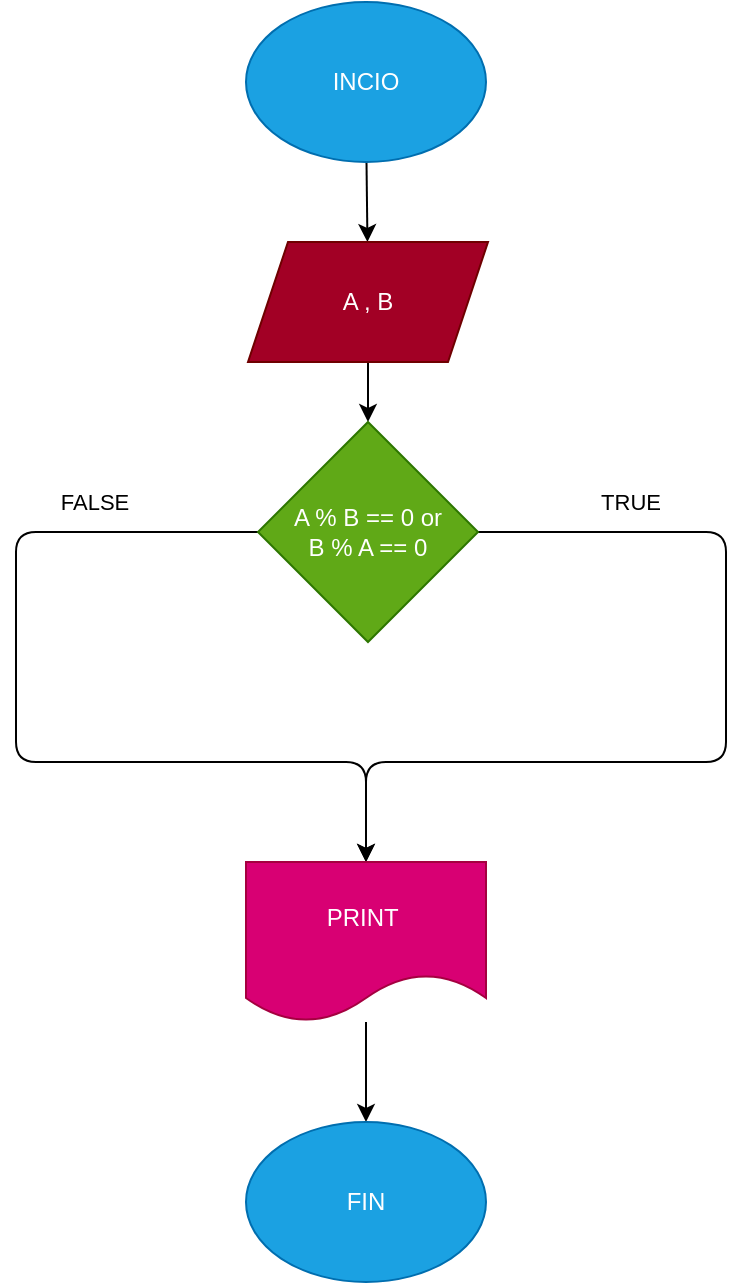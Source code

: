 <mxfile>
    <diagram id="YBMtSbCNvKNxe91dMhYw" name="Página-1">
        <mxGraphModel dx="219" dy="411" grid="1" gridSize="10" guides="1" tooltips="1" connect="1" arrows="1" fold="1" page="1" pageScale="1" pageWidth="827" pageHeight="1169" math="0" shadow="0">
            <root>
                <mxCell id="0"/>
                <mxCell id="1" parent="0"/>
                <mxCell id="2" value="" style="edgeStyle=none;html=1;" edge="1" parent="1" source="3" target="5">
                    <mxGeometry relative="1" as="geometry"/>
                </mxCell>
                <mxCell id="3" value="INCIO" style="ellipse;whiteSpace=wrap;html=1;fillColor=#1ba1e2;fontColor=#ffffff;strokeColor=#006EAF;" vertex="1" parent="1">
                    <mxGeometry x="215" y="120" width="120" height="80" as="geometry"/>
                </mxCell>
                <mxCell id="4" value="" style="edgeStyle=none;html=1;" edge="1" parent="1" source="5" target="8">
                    <mxGeometry relative="1" as="geometry"/>
                </mxCell>
                <mxCell id="5" value="A , B" style="shape=parallelogram;perimeter=parallelogramPerimeter;whiteSpace=wrap;html=1;fixedSize=1;fillColor=#a20025;fontColor=#ffffff;strokeColor=#6F0000;" vertex="1" parent="1">
                    <mxGeometry x="216" y="240" width="120" height="60" as="geometry"/>
                </mxCell>
                <mxCell id="6" value="FALSE" style="edgeStyle=none;html=1;entryX=0.5;entryY=0;entryDx=0;entryDy=0;" edge="1" parent="1" source="8" target="10">
                    <mxGeometry x="-0.644" y="-15" relative="1" as="geometry">
                        <mxPoint x="100" y="410" as="targetPoint"/>
                        <Array as="points">
                            <mxPoint x="100" y="385"/>
                            <mxPoint x="100" y="500"/>
                            <mxPoint x="275" y="500"/>
                        </Array>
                        <mxPoint as="offset"/>
                    </mxGeometry>
                </mxCell>
                <mxCell id="7" value="TRUE" style="edgeStyle=none;html=1;entryX=0.5;entryY=0;entryDx=0;entryDy=0;" edge="1" parent="1" source="8" target="10">
                    <mxGeometry x="-0.678" y="15" relative="1" as="geometry">
                        <mxPoint x="455" y="410" as="targetPoint"/>
                        <Array as="points">
                            <mxPoint x="455" y="385"/>
                            <mxPoint x="455" y="500"/>
                            <mxPoint x="275" y="500"/>
                        </Array>
                        <mxPoint as="offset"/>
                    </mxGeometry>
                </mxCell>
                <mxCell id="8" value="A % B == 0 or&lt;br&gt;B % A == 0" style="rhombus;whiteSpace=wrap;html=1;fillColor=#60a917;fontColor=#ffffff;strokeColor=#2D7600;" vertex="1" parent="1">
                    <mxGeometry x="221" y="330" width="110" height="110" as="geometry"/>
                </mxCell>
                <mxCell id="9" style="edgeStyle=none;html=1;" edge="1" parent="1" source="10" target="11">
                    <mxGeometry relative="1" as="geometry"/>
                </mxCell>
                <mxCell id="10" value="PRINT&amp;nbsp;" style="shape=document;whiteSpace=wrap;html=1;boundedLbl=1;fillColor=#d80073;fontColor=#ffffff;strokeColor=#A50040;" vertex="1" parent="1">
                    <mxGeometry x="215" y="550" width="120" height="80" as="geometry"/>
                </mxCell>
                <mxCell id="11" value="FIN" style="ellipse;whiteSpace=wrap;html=1;fillColor=#1ba1e2;fontColor=#ffffff;strokeColor=#006EAF;" vertex="1" parent="1">
                    <mxGeometry x="215" y="680" width="120" height="80" as="geometry"/>
                </mxCell>
            </root>
        </mxGraphModel>
    </diagram>
</mxfile>